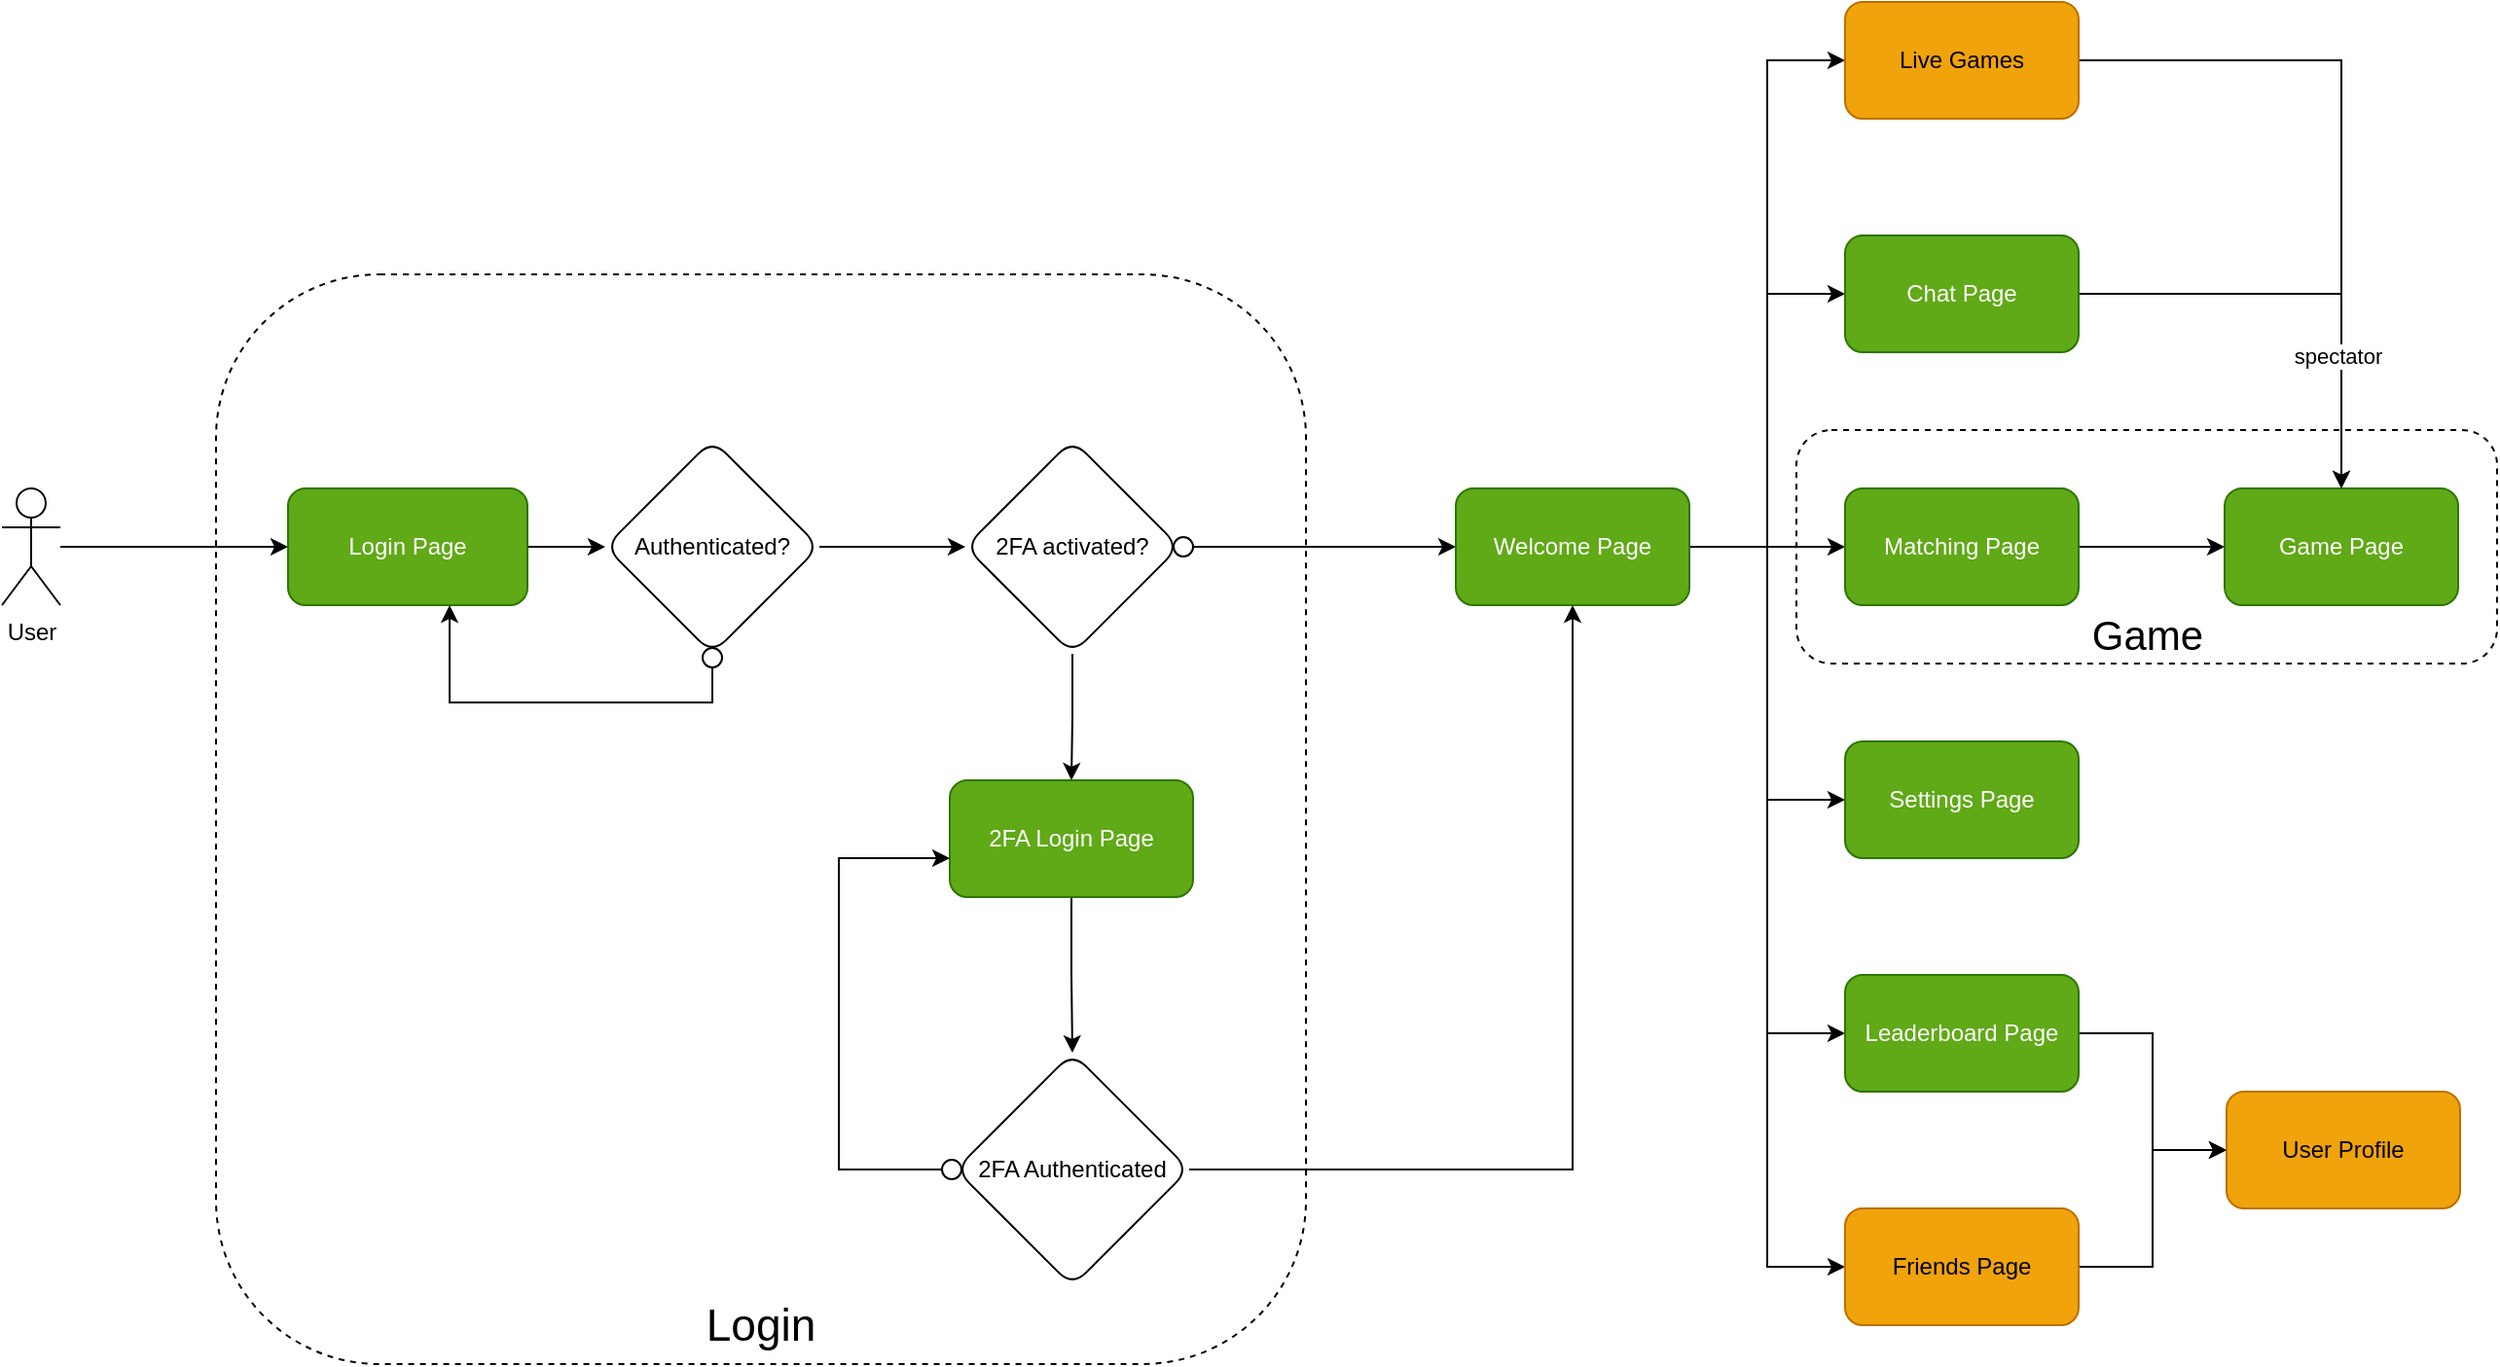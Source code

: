 <mxfile version="17.4.2" type="device"><diagram id="1MXjaCwjPh01cfhtecsb" name="Page-1"><mxGraphModel dx="1268" dy="966" grid="1" gridSize="10" guides="1" tooltips="1" connect="1" arrows="1" fold="1" page="0" pageScale="1" pageWidth="827" pageHeight="1169" background="none" math="0" shadow="0"><root><mxCell id="0"/><mxCell id="1" parent="0"/><mxCell id="Y1jSNi6KwqjjYwpZOIqQ-33" value="" style="rounded=1;whiteSpace=wrap;html=1;fillColor=none;dashed=1;" parent="1" vertex="1"><mxGeometry x="40" y="120" width="560" height="560" as="geometry"/></mxCell><mxCell id="Y1jSNi6KwqjjYwpZOIqQ-5" value="" style="edgeStyle=orthogonalEdgeStyle;rounded=0;orthogonalLoop=1;jettySize=auto;html=1;" parent="1" source="Y1jSNi6KwqjjYwpZOIqQ-1" target="Y1jSNi6KwqjjYwpZOIqQ-4" edge="1"><mxGeometry relative="1" as="geometry"/></mxCell><mxCell id="Y1jSNi6KwqjjYwpZOIqQ-11" value="" style="edgeStyle=orthogonalEdgeStyle;rounded=0;orthogonalLoop=1;jettySize=auto;html=1;" parent="1" source="Y1jSNi6KwqjjYwpZOIqQ-4" target="Y1jSNi6KwqjjYwpZOIqQ-10" edge="1"><mxGeometry relative="1" as="geometry"/></mxCell><mxCell id="Y1jSNi6KwqjjYwpZOIqQ-4" value="Authenticated?" style="rhombus;whiteSpace=wrap;html=1;rounded=1;" parent="1" vertex="1"><mxGeometry x="240" y="205" width="110" height="110" as="geometry"/></mxCell><mxCell id="Y1jSNi6KwqjjYwpZOIqQ-9" style="edgeStyle=orthogonalEdgeStyle;rounded=0;orthogonalLoop=1;jettySize=auto;html=1;" parent="1" source="Y1jSNi6KwqjjYwpZOIqQ-8" target="Y1jSNi6KwqjjYwpZOIqQ-1" edge="1"><mxGeometry relative="1" as="geometry"><Array as="points"><mxPoint x="295" y="340"/><mxPoint x="160" y="340"/></Array></mxGeometry></mxCell><mxCell id="Y1jSNi6KwqjjYwpZOIqQ-8" value="" style="ellipse;whiteSpace=wrap;html=1;aspect=fixed;" parent="1" vertex="1"><mxGeometry x="290" y="312" width="10" height="10" as="geometry"/></mxCell><mxCell id="Y1jSNi6KwqjjYwpZOIqQ-15" value="" style="edgeStyle=orthogonalEdgeStyle;rounded=0;orthogonalLoop=1;jettySize=auto;html=1;" parent="1" source="Y1jSNi6KwqjjYwpZOIqQ-10" target="Y1jSNi6KwqjjYwpZOIqQ-14" edge="1"><mxGeometry relative="1" as="geometry"/></mxCell><mxCell id="Y1jSNi6KwqjjYwpZOIqQ-10" value="2FA activated?" style="rhombus;whiteSpace=wrap;html=1;rounded=1;" parent="1" vertex="1"><mxGeometry x="425" y="205" width="110" height="110" as="geometry"/></mxCell><mxCell id="-dNJexmI5dVDK-dwFJhO-1" style="edgeStyle=orthogonalEdgeStyle;rounded=0;orthogonalLoop=1;jettySize=auto;html=1;" parent="1" source="Y1jSNi6KwqjjYwpZOIqQ-12" target="Y1jSNi6KwqjjYwpZOIqQ-20" edge="1"><mxGeometry relative="1" as="geometry"/></mxCell><mxCell id="Y1jSNi6KwqjjYwpZOIqQ-12" value="" style="ellipse;whiteSpace=wrap;html=1;aspect=fixed;" parent="1" vertex="1"><mxGeometry x="532" y="255" width="10" height="10" as="geometry"/></mxCell><mxCell id="Y1jSNi6KwqjjYwpZOIqQ-69" style="edgeStyle=orthogonalEdgeStyle;rounded=0;orthogonalLoop=1;jettySize=auto;html=1;" parent="1" source="Y1jSNi6KwqjjYwpZOIqQ-14" target="Y1jSNi6KwqjjYwpZOIqQ-16" edge="1"><mxGeometry relative="1" as="geometry"/></mxCell><mxCell id="Y1jSNi6KwqjjYwpZOIqQ-14" value="2FA Login Page" style="whiteSpace=wrap;html=1;rounded=1;fillColor=#60a917;fontColor=#ffffff;strokeColor=#2D7600;" parent="1" vertex="1"><mxGeometry x="417" y="380" width="125" height="60" as="geometry"/></mxCell><mxCell id="Y1jSNi6KwqjjYwpZOIqQ-21" value="" style="edgeStyle=orthogonalEdgeStyle;rounded=0;orthogonalLoop=1;jettySize=auto;html=1;" parent="1" source="Y1jSNi6KwqjjYwpZOIqQ-16" target="Y1jSNi6KwqjjYwpZOIqQ-20" edge="1"><mxGeometry relative="1" as="geometry"/></mxCell><mxCell id="Y1jSNi6KwqjjYwpZOIqQ-16" value="2FA Authenticated" style="rhombus;whiteSpace=wrap;html=1;rounded=1;" parent="1" vertex="1"><mxGeometry x="420" y="520" width="120" height="120" as="geometry"/></mxCell><mxCell id="Y1jSNi6KwqjjYwpZOIqQ-19" style="edgeStyle=orthogonalEdgeStyle;rounded=0;orthogonalLoop=1;jettySize=auto;html=1;" parent="1" source="Y1jSNi6KwqjjYwpZOIqQ-18" target="Y1jSNi6KwqjjYwpZOIqQ-14" edge="1"><mxGeometry relative="1" as="geometry"><Array as="points"><mxPoint x="360" y="580"/><mxPoint x="360" y="420"/></Array></mxGeometry></mxCell><mxCell id="Y1jSNi6KwqjjYwpZOIqQ-18" value="" style="ellipse;whiteSpace=wrap;html=1;aspect=fixed;" parent="1" vertex="1"><mxGeometry x="413" y="575" width="10" height="10" as="geometry"/></mxCell><mxCell id="Y1jSNi6KwqjjYwpZOIqQ-24" value="" style="edgeStyle=orthogonalEdgeStyle;rounded=0;orthogonalLoop=1;jettySize=auto;html=1;" parent="1" source="Y1jSNi6KwqjjYwpZOIqQ-20" target="Y1jSNi6KwqjjYwpZOIqQ-23" edge="1"><mxGeometry relative="1" as="geometry"><Array as="points"><mxPoint x="837" y="260"/><mxPoint x="837" y="130"/></Array></mxGeometry></mxCell><mxCell id="Y1jSNi6KwqjjYwpZOIqQ-26" value="" style="edgeStyle=orthogonalEdgeStyle;rounded=0;orthogonalLoop=1;jettySize=auto;html=1;" parent="1" source="Y1jSNi6KwqjjYwpZOIqQ-20" target="Y1jSNi6KwqjjYwpZOIqQ-25" edge="1"><mxGeometry relative="1" as="geometry"/></mxCell><mxCell id="Y1jSNi6KwqjjYwpZOIqQ-30" value="" style="edgeStyle=orthogonalEdgeStyle;rounded=0;orthogonalLoop=1;jettySize=auto;html=1;" parent="1" source="Y1jSNi6KwqjjYwpZOIqQ-20" target="Y1jSNi6KwqjjYwpZOIqQ-29" edge="1"><mxGeometry relative="1" as="geometry"><Array as="points"><mxPoint x="837" y="260"/><mxPoint x="837" y="390"/></Array></mxGeometry></mxCell><mxCell id="Y1jSNi6KwqjjYwpZOIqQ-32" value="" style="edgeStyle=orthogonalEdgeStyle;rounded=0;orthogonalLoop=1;jettySize=auto;html=1;" parent="1" source="Y1jSNi6KwqjjYwpZOIqQ-20" target="Y1jSNi6KwqjjYwpZOIqQ-31" edge="1"><mxGeometry relative="1" as="geometry"><Array as="points"><mxPoint x="837" y="260"/><mxPoint x="837" y="510"/></Array></mxGeometry></mxCell><mxCell id="Y1jSNi6KwqjjYwpZOIqQ-37" value="" style="edgeStyle=orthogonalEdgeStyle;rounded=0;orthogonalLoop=1;jettySize=auto;html=1;" parent="1" source="Y1jSNi6KwqjjYwpZOIqQ-20" target="Y1jSNi6KwqjjYwpZOIqQ-36" edge="1"><mxGeometry relative="1" as="geometry"><Array as="points"><mxPoint x="837" y="260"/><mxPoint x="837" y="630"/></Array></mxGeometry></mxCell><mxCell id="Y1jSNi6KwqjjYwpZOIqQ-60" value="" style="edgeStyle=orthogonalEdgeStyle;rounded=0;orthogonalLoop=1;jettySize=auto;html=1;" parent="1" source="Y1jSNi6KwqjjYwpZOIqQ-20" target="Y1jSNi6KwqjjYwpZOIqQ-59" edge="1"><mxGeometry relative="1" as="geometry"><mxPoint x="802" y="260" as="sourcePoint"/><Array as="points"><mxPoint x="837" y="260"/><mxPoint x="837" y="10"/></Array></mxGeometry></mxCell><mxCell id="Y1jSNi6KwqjjYwpZOIqQ-20" value="Welcome Page" style="whiteSpace=wrap;html=1;rounded=1;fillColor=#60a917;fontColor=#ffffff;strokeColor=#2D7600;" parent="1" vertex="1"><mxGeometry x="677" y="230" width="120" height="60" as="geometry"/></mxCell><mxCell id="Y1jSNi6KwqjjYwpZOIqQ-63" style="edgeStyle=orthogonalEdgeStyle;rounded=0;orthogonalLoop=1;jettySize=auto;html=1;" parent="1" source="Y1jSNi6KwqjjYwpZOIqQ-23" target="Y1jSNi6KwqjjYwpZOIqQ-27" edge="1"><mxGeometry relative="1" as="geometry"/></mxCell><mxCell id="Y1jSNi6KwqjjYwpZOIqQ-23" value="Chat Page" style="whiteSpace=wrap;html=1;rounded=1;fillColor=#60a917;fontColor=#ffffff;strokeColor=#2D7600;" parent="1" vertex="1"><mxGeometry x="877" y="100" width="120" height="60" as="geometry"/></mxCell><mxCell id="Y1jSNi6KwqjjYwpZOIqQ-62" style="edgeStyle=orthogonalEdgeStyle;rounded=0;orthogonalLoop=1;jettySize=auto;html=1;" parent="1" source="Y1jSNi6KwqjjYwpZOIqQ-25" target="Y1jSNi6KwqjjYwpZOIqQ-27" edge="1"><mxGeometry relative="1" as="geometry"/></mxCell><mxCell id="Y1jSNi6KwqjjYwpZOIqQ-25" value="Matching Page" style="whiteSpace=wrap;html=1;rounded=1;fillColor=#60a917;fontColor=#ffffff;strokeColor=#2D7600;" parent="1" vertex="1"><mxGeometry x="877" y="230" width="120" height="60" as="geometry"/></mxCell><mxCell id="Y1jSNi6KwqjjYwpZOIqQ-27" value="Game Page" style="whiteSpace=wrap;html=1;rounded=1;fillColor=#60a917;fontColor=#ffffff;strokeColor=#2D7600;" parent="1" vertex="1"><mxGeometry x="1072" y="230" width="120" height="60" as="geometry"/></mxCell><mxCell id="Y1jSNi6KwqjjYwpZOIqQ-29" value="Settings Page" style="whiteSpace=wrap;html=1;rounded=1;fillColor=#60a917;fontColor=#ffffff;strokeColor=#2D7600;" parent="1" vertex="1"><mxGeometry x="877" y="360" width="120" height="60" as="geometry"/></mxCell><mxCell id="Y1jSNi6KwqjjYwpZOIqQ-42" style="edgeStyle=orthogonalEdgeStyle;rounded=0;orthogonalLoop=1;jettySize=auto;html=1;" parent="1" source="Y1jSNi6KwqjjYwpZOIqQ-31" target="Y1jSNi6KwqjjYwpZOIqQ-34" edge="1"><mxGeometry relative="1" as="geometry"/></mxCell><mxCell id="Y1jSNi6KwqjjYwpZOIqQ-31" value="Leaderboard Page" style="whiteSpace=wrap;html=1;rounded=1;fillColor=#60a917;fontColor=#ffffff;strokeColor=#2D7600;" parent="1" vertex="1"><mxGeometry x="877" y="480" width="120" height="60" as="geometry"/></mxCell><mxCell id="Y1jSNi6KwqjjYwpZOIqQ-34" value="User Profile" style="whiteSpace=wrap;html=1;fillColor=#f0a30a;strokeColor=#BD7000;fontColor=#000000;rounded=1;" parent="1" vertex="1"><mxGeometry x="1073" y="540" width="120" height="60" as="geometry"/></mxCell><mxCell id="Y1jSNi6KwqjjYwpZOIqQ-43" style="edgeStyle=orthogonalEdgeStyle;rounded=0;orthogonalLoop=1;jettySize=auto;html=1;" parent="1" source="Y1jSNi6KwqjjYwpZOIqQ-36" target="Y1jSNi6KwqjjYwpZOIqQ-34" edge="1"><mxGeometry relative="1" as="geometry"/></mxCell><mxCell id="Y1jSNi6KwqjjYwpZOIqQ-36" value="Friends Page" style="whiteSpace=wrap;html=1;fillColor=#f0a30a;strokeColor=#BD7000;fontColor=#000000;rounded=1;" parent="1" vertex="1"><mxGeometry x="877" y="600" width="120" height="60" as="geometry"/></mxCell><mxCell id="Y1jSNi6KwqjjYwpZOIqQ-52" value="" style="endArrow=classic;html=1;rounded=0;" parent="1" target="Y1jSNi6KwqjjYwpZOIqQ-1" edge="1"><mxGeometry width="50" height="50" relative="1" as="geometry"><mxPoint x="-40" y="260" as="sourcePoint"/><mxPoint x="540" y="320" as="targetPoint"/></mxGeometry></mxCell><mxCell id="Y1jSNi6KwqjjYwpZOIqQ-53" value="User" style="shape=umlActor;verticalLabelPosition=bottom;verticalAlign=top;html=1;outlineConnect=0;rounded=1;fillColor=none;" parent="1" vertex="1"><mxGeometry x="-70" y="230" width="30" height="60" as="geometry"/></mxCell><mxCell id="Y1jSNi6KwqjjYwpZOIqQ-64" style="edgeStyle=orthogonalEdgeStyle;rounded=0;orthogonalLoop=1;jettySize=auto;html=1;" parent="1" source="Y1jSNi6KwqjjYwpZOIqQ-59" target="Y1jSNi6KwqjjYwpZOIqQ-27" edge="1"><mxGeometry relative="1" as="geometry"/></mxCell><mxCell id="Y1jSNi6KwqjjYwpZOIqQ-65" value="spectator" style="edgeLabel;html=1;align=center;verticalAlign=middle;resizable=0;points=[];" parent="Y1jSNi6KwqjjYwpZOIqQ-64" vertex="1" connectable="0"><mxGeometry x="0.617" y="-2" relative="1" as="geometry"><mxPoint as="offset"/></mxGeometry></mxCell><mxCell id="Y1jSNi6KwqjjYwpZOIqQ-59" value="Live Games " style="whiteSpace=wrap;html=1;fillColor=#f0a30a;strokeColor=#BD7000;fontColor=#000000;rounded=1;" parent="1" vertex="1"><mxGeometry x="877" y="-20" width="120" height="60" as="geometry"/></mxCell><mxCell id="Y1jSNi6KwqjjYwpZOIqQ-61" value="&lt;font style=&quot;font-size: 23px&quot;&gt;Login&lt;/font&gt;" style="text;html=1;strokeColor=none;fillColor=none;align=center;verticalAlign=middle;whiteSpace=wrap;rounded=0;" parent="1" vertex="1"><mxGeometry x="280" y="640" width="80" height="40" as="geometry"/></mxCell><mxCell id="Y1jSNi6KwqjjYwpZOIqQ-66" value="" style="rounded=1;whiteSpace=wrap;html=1;fillColor=none;dashed=1;" parent="1" vertex="1"><mxGeometry x="852" y="200" width="360" height="120" as="geometry"/></mxCell><mxCell id="Y1jSNi6KwqjjYwpZOIqQ-67" value="&lt;font style=&quot;font-size: 21px&quot;&gt;Game&lt;/font&gt;" style="text;html=1;align=center;verticalAlign=middle;resizable=0;points=[];autosize=1;strokeColor=none;fillColor=none;" parent="1" vertex="1"><mxGeometry x="997" y="295" width="70" height="20" as="geometry"/></mxCell><mxCell id="Y1jSNi6KwqjjYwpZOIqQ-1" value="Login Page" style="rounded=1;whiteSpace=wrap;html=1;fillColor=#60a917;fontColor=#ffffff;strokeColor=#2D7600;" parent="1" vertex="1"><mxGeometry x="77" y="230" width="123" height="60" as="geometry"/></mxCell></root></mxGraphModel></diagram></mxfile>
